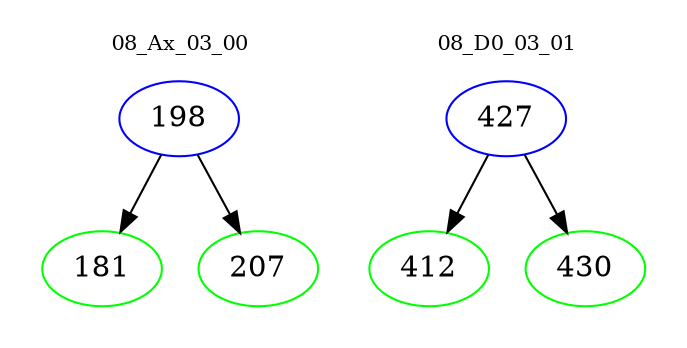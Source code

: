 digraph{
subgraph cluster_0 {
color = white
label = "08_Ax_03_00";
fontsize=10;
T0_198 [label="198", color="blue"]
T0_198 -> T0_181 [color="black"]
T0_181 [label="181", color="green"]
T0_198 -> T0_207 [color="black"]
T0_207 [label="207", color="green"]
}
subgraph cluster_1 {
color = white
label = "08_D0_03_01";
fontsize=10;
T1_427 [label="427", color="blue"]
T1_427 -> T1_412 [color="black"]
T1_412 [label="412", color="green"]
T1_427 -> T1_430 [color="black"]
T1_430 [label="430", color="green"]
}
}
